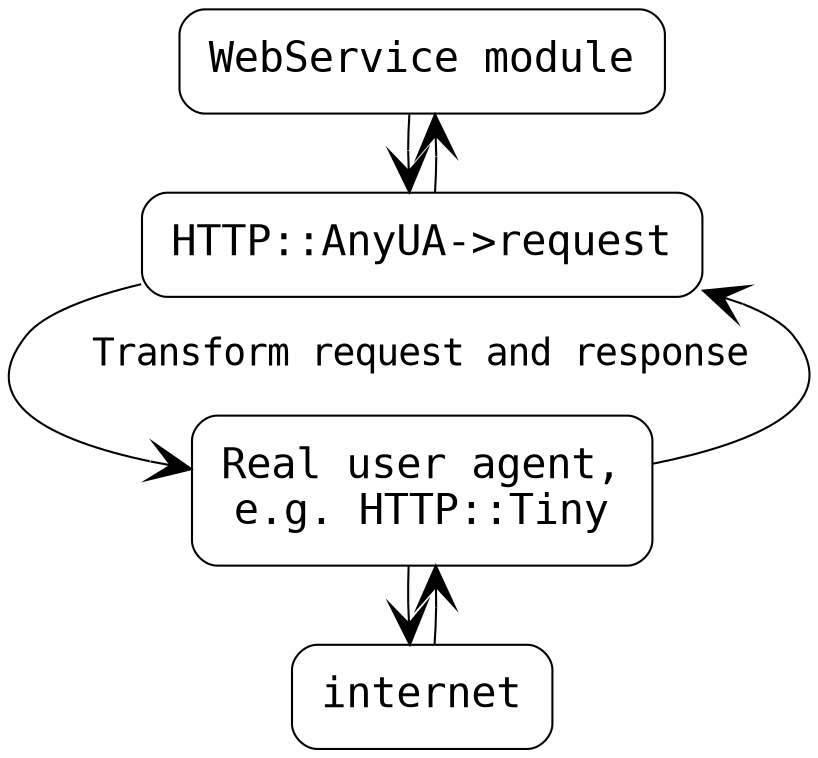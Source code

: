 
digraph G {
    node
    [
        fontname    = "Inconsolata"
        fontsize    = 20
        shape       = record
        style       = rounded
        margin      = "0.2,0.2"
    ]

    edge
    [
        fontname    = "Inconsolata"
        fontsize    = 18
        arrowhead   = vee
        arrowtail   = vee
        arrowsize   = 2
    ]

    "WebService module" -> "HTTP::AnyUA->request"
    "HTTP::AnyUA->request" -> "Real user agent,\ne.g. HTTP::Tiny" [label="   Transform request and response  "]
    "Real user agent,\ne.g. HTTP::Tiny" -> "internet"
    "internet" -> "Real user agent,\ne.g. HTTP::Tiny"
    "Real user agent,\ne.g. HTTP::Tiny" -> "HTTP::AnyUA->request"
    "HTTP::AnyUA->request" -> "WebService module"
}


